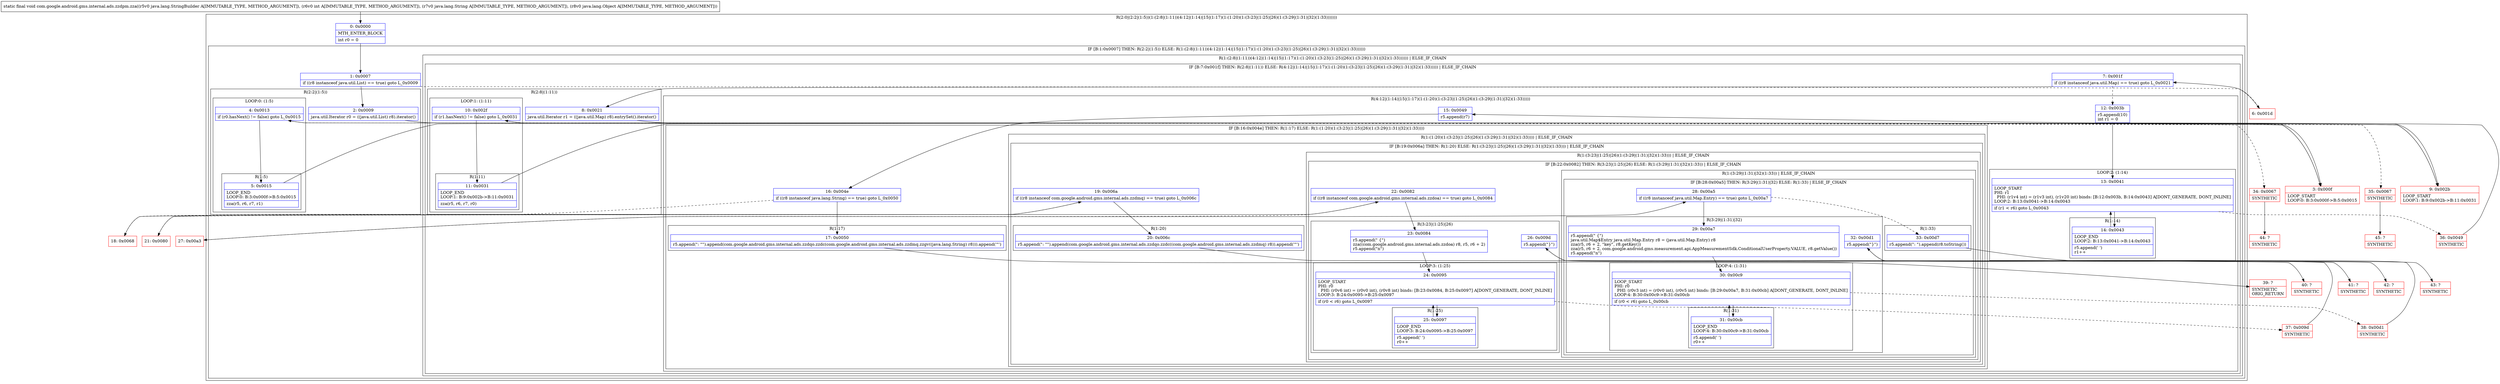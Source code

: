 digraph "CFG forcom.google.android.gms.internal.ads.zzdpm.zza(Ljava\/lang\/StringBuilder;ILjava\/lang\/String;Ljava\/lang\/Object;)V" {
subgraph cluster_Region_1016137182 {
label = "R(2:0|(2:2|(1:5))(1:(2:8|(1:11))(4:12|(1:14)|15|(1:17)(1:(1:20)(1:(3:23|(1:25)|26)(1:(3:29|(1:31)|32)(1:33)))))))";
node [shape=record,color=blue];
Node_0 [shape=record,label="{0\:\ 0x0000|MTH_ENTER_BLOCK\l|int r0 = 0\l}"];
subgraph cluster_IfRegion_868156299 {
label = "IF [B:1:0x0007] THEN: R(2:2|(1:5)) ELSE: R(1:(2:8|(1:11))(4:12|(1:14)|15|(1:17)(1:(1:20)(1:(3:23|(1:25)|26)(1:(3:29|(1:31)|32)(1:33))))))";
node [shape=record,color=blue];
Node_1 [shape=record,label="{1\:\ 0x0007|if ((r8 instanceof java.util.List) == true) goto L_0x0009\l}"];
subgraph cluster_Region_73472328 {
label = "R(2:2|(1:5))";
node [shape=record,color=blue];
Node_2 [shape=record,label="{2\:\ 0x0009|java.util.Iterator r0 = ((java.util.List) r8).iterator()\l}"];
subgraph cluster_LoopRegion_603369545 {
label = "LOOP:0: (1:5)";
node [shape=record,color=blue];
Node_4 [shape=record,label="{4\:\ 0x0013|if (r0.hasNext() != false) goto L_0x0015\l}"];
subgraph cluster_Region_226461368 {
label = "R(1:5)";
node [shape=record,color=blue];
Node_5 [shape=record,label="{5\:\ 0x0015|LOOP_END\lLOOP:0: B:3:0x000f\-\>B:5:0x0015\l|zza(r5, r6, r7, r1)\l}"];
}
}
}
subgraph cluster_Region_1175941063 {
label = "R(1:(2:8|(1:11))(4:12|(1:14)|15|(1:17)(1:(1:20)(1:(3:23|(1:25)|26)(1:(3:29|(1:31)|32)(1:33)))))) | ELSE_IF_CHAIN\l";
node [shape=record,color=blue];
subgraph cluster_IfRegion_1253086484 {
label = "IF [B:7:0x001f] THEN: R(2:8|(1:11)) ELSE: R(4:12|(1:14)|15|(1:17)(1:(1:20)(1:(3:23|(1:25)|26)(1:(3:29|(1:31)|32)(1:33))))) | ELSE_IF_CHAIN\l";
node [shape=record,color=blue];
Node_7 [shape=record,label="{7\:\ 0x001f|if ((r8 instanceof java.util.Map) == true) goto L_0x0021\l}"];
subgraph cluster_Region_1548882163 {
label = "R(2:8|(1:11))";
node [shape=record,color=blue];
Node_8 [shape=record,label="{8\:\ 0x0021|java.util.Iterator r1 = ((java.util.Map) r8).entrySet().iterator()\l}"];
subgraph cluster_LoopRegion_761857927 {
label = "LOOP:1: (1:11)";
node [shape=record,color=blue];
Node_10 [shape=record,label="{10\:\ 0x002f|if (r1.hasNext() != false) goto L_0x0031\l}"];
subgraph cluster_Region_1358769338 {
label = "R(1:11)";
node [shape=record,color=blue];
Node_11 [shape=record,label="{11\:\ 0x0031|LOOP_END\lLOOP:1: B:9:0x002b\-\>B:11:0x0031\l|zza(r5, r6, r7, r0)\l}"];
}
}
}
subgraph cluster_Region_1003104 {
label = "R(4:12|(1:14)|15|(1:17)(1:(1:20)(1:(3:23|(1:25)|26)(1:(3:29|(1:31)|32)(1:33)))))";
node [shape=record,color=blue];
Node_12 [shape=record,label="{12\:\ 0x003b|r5.append(10)\lint r1 = 0\l}"];
subgraph cluster_LoopRegion_1108045935 {
label = "LOOP:2: (1:14)";
node [shape=record,color=blue];
Node_13 [shape=record,label="{13\:\ 0x0041|LOOP_START\lPHI: r1 \l  PHI: (r1v4 int) = (r1v3 int), (r1v20 int) binds: [B:12:0x003b, B:14:0x0043] A[DONT_GENERATE, DONT_INLINE]\lLOOP:2: B:13:0x0041\-\>B:14:0x0043\l|if (r1 \< r6) goto L_0x0043\l}"];
subgraph cluster_Region_1820897542 {
label = "R(1:14)";
node [shape=record,color=blue];
Node_14 [shape=record,label="{14\:\ 0x0043|LOOP_END\lLOOP:2: B:13:0x0041\-\>B:14:0x0043\l|r5.append(' ')\lr1++\l}"];
}
}
Node_15 [shape=record,label="{15\:\ 0x0049|r5.append(r7)\l}"];
subgraph cluster_IfRegion_506137476 {
label = "IF [B:16:0x004e] THEN: R(1:17) ELSE: R(1:(1:20)(1:(3:23|(1:25)|26)(1:(3:29|(1:31)|32)(1:33))))";
node [shape=record,color=blue];
Node_16 [shape=record,label="{16\:\ 0x004e|if ((r8 instanceof java.lang.String) == true) goto L_0x0050\l}"];
subgraph cluster_Region_1387414842 {
label = "R(1:17)";
node [shape=record,color=blue];
Node_17 [shape=record,label="{17\:\ 0x0050|r5.append(\": \"\").append(com.google.android.gms.internal.ads.zzdqo.zzdc(com.google.android.gms.internal.ads.zzdmq.zzgv((java.lang.String) r8))).append('\"')\l}"];
}
subgraph cluster_Region_922891732 {
label = "R(1:(1:20)(1:(3:23|(1:25)|26)(1:(3:29|(1:31)|32)(1:33)))) | ELSE_IF_CHAIN\l";
node [shape=record,color=blue];
subgraph cluster_IfRegion_237197170 {
label = "IF [B:19:0x006a] THEN: R(1:20) ELSE: R(1:(3:23|(1:25)|26)(1:(3:29|(1:31)|32)(1:33))) | ELSE_IF_CHAIN\l";
node [shape=record,color=blue];
Node_19 [shape=record,label="{19\:\ 0x006a|if ((r8 instanceof com.google.android.gms.internal.ads.zzdmq) == true) goto L_0x006c\l}"];
subgraph cluster_Region_1217534489 {
label = "R(1:20)";
node [shape=record,color=blue];
Node_20 [shape=record,label="{20\:\ 0x006c|r5.append(\": \"\").append(com.google.android.gms.internal.ads.zzdqo.zzdc((com.google.android.gms.internal.ads.zzdmq) r8)).append('\"')\l}"];
}
subgraph cluster_Region_139009444 {
label = "R(1:(3:23|(1:25)|26)(1:(3:29|(1:31)|32)(1:33))) | ELSE_IF_CHAIN\l";
node [shape=record,color=blue];
subgraph cluster_IfRegion_784541164 {
label = "IF [B:22:0x0082] THEN: R(3:23|(1:25)|26) ELSE: R(1:(3:29|(1:31)|32)(1:33)) | ELSE_IF_CHAIN\l";
node [shape=record,color=blue];
Node_22 [shape=record,label="{22\:\ 0x0082|if ((r8 instanceof com.google.android.gms.internal.ads.zzdoa) == true) goto L_0x0084\l}"];
subgraph cluster_Region_986677121 {
label = "R(3:23|(1:25)|26)";
node [shape=record,color=blue];
Node_23 [shape=record,label="{23\:\ 0x0084|r5.append(\" \{\")\lzza((com.google.android.gms.internal.ads.zzdoa) r8, r5, r6 + 2)\lr5.append(\"n\")\l}"];
subgraph cluster_LoopRegion_1644446902 {
label = "LOOP:3: (1:25)";
node [shape=record,color=blue];
Node_24 [shape=record,label="{24\:\ 0x0095|LOOP_START\lPHI: r0 \l  PHI: (r0v6 int) = (r0v0 int), (r0v8 int) binds: [B:23:0x0084, B:25:0x0097] A[DONT_GENERATE, DONT_INLINE]\lLOOP:3: B:24:0x0095\-\>B:25:0x0097\l|if (r0 \< r6) goto L_0x0097\l}"];
subgraph cluster_Region_1275189478 {
label = "R(1:25)";
node [shape=record,color=blue];
Node_25 [shape=record,label="{25\:\ 0x0097|LOOP_END\lLOOP:3: B:24:0x0095\-\>B:25:0x0097\l|r5.append(' ')\lr0++\l}"];
}
}
Node_26 [shape=record,label="{26\:\ 0x009d|r5.append(\"\}\")\l}"];
}
subgraph cluster_Region_1649801235 {
label = "R(1:(3:29|(1:31)|32)(1:33)) | ELSE_IF_CHAIN\l";
node [shape=record,color=blue];
subgraph cluster_IfRegion_582053312 {
label = "IF [B:28:0x00a5] THEN: R(3:29|(1:31)|32) ELSE: R(1:33) | ELSE_IF_CHAIN\l";
node [shape=record,color=blue];
Node_28 [shape=record,label="{28\:\ 0x00a5|if ((r8 instanceof java.util.Map.Entry) == true) goto L_0x00a7\l}"];
subgraph cluster_Region_753494485 {
label = "R(3:29|(1:31)|32)";
node [shape=record,color=blue];
Node_29 [shape=record,label="{29\:\ 0x00a7|r5.append(\" \{\")\ljava.util.Map$Entry java.util.Map.Entry r8 = (java.util.Map.Entry) r8\lzza(r5, r6 + 2, \"key\", r8.getKey())\lzza(r5, r6 + 2, com.google.android.gms.measurement.api.AppMeasurementSdk.ConditionalUserProperty.VALUE, r8.getValue())\lr5.append(\"n\")\l}"];
subgraph cluster_LoopRegion_1452213324 {
label = "LOOP:4: (1:31)";
node [shape=record,color=blue];
Node_30 [shape=record,label="{30\:\ 0x00c9|LOOP_START\lPHI: r0 \l  PHI: (r0v3 int) = (r0v0 int), (r0v5 int) binds: [B:29:0x00a7, B:31:0x00cb] A[DONT_GENERATE, DONT_INLINE]\lLOOP:4: B:30:0x00c9\-\>B:31:0x00cb\l|if (r0 \< r6) goto L_0x00cb\l}"];
subgraph cluster_Region_1943152505 {
label = "R(1:31)";
node [shape=record,color=blue];
Node_31 [shape=record,label="{31\:\ 0x00cb|LOOP_END\lLOOP:4: B:30:0x00c9\-\>B:31:0x00cb\l|r5.append(' ')\lr0++\l}"];
}
}
Node_32 [shape=record,label="{32\:\ 0x00d1|r5.append(\"\}\")\l}"];
}
subgraph cluster_Region_359317567 {
label = "R(1:33)";
node [shape=record,color=blue];
Node_33 [shape=record,label="{33\:\ 0x00d7|r5.append(\": \").append(r8.toString())\l}"];
}
}
}
}
}
}
}
}
}
}
}
}
}
Node_3 [shape=record,color=red,label="{3\:\ 0x000f|LOOP_START\lLOOP:0: B:3:0x000f\-\>B:5:0x0015\l}"];
Node_6 [shape=record,color=red,label="{6\:\ 0x001d}"];
Node_9 [shape=record,color=red,label="{9\:\ 0x002b|LOOP_START\lLOOP:1: B:9:0x002b\-\>B:11:0x0031\l}"];
Node_18 [shape=record,color=red,label="{18\:\ 0x0068}"];
Node_21 [shape=record,color=red,label="{21\:\ 0x0080}"];
Node_27 [shape=record,color=red,label="{27\:\ 0x00a3}"];
Node_34 [shape=record,color=red,label="{34\:\ 0x0067|SYNTHETIC\l}"];
Node_35 [shape=record,color=red,label="{35\:\ 0x0067|SYNTHETIC\l}"];
Node_36 [shape=record,color=red,label="{36\:\ 0x0049|SYNTHETIC\l}"];
Node_37 [shape=record,color=red,label="{37\:\ 0x009d|SYNTHETIC\l}"];
Node_38 [shape=record,color=red,label="{38\:\ 0x00d1|SYNTHETIC\l}"];
Node_39 [shape=record,color=red,label="{39\:\ ?|SYNTHETIC\lORIG_RETURN\l}"];
Node_40 [shape=record,color=red,label="{40\:\ ?|SYNTHETIC\l}"];
Node_41 [shape=record,color=red,label="{41\:\ ?|SYNTHETIC\l}"];
Node_42 [shape=record,color=red,label="{42\:\ ?|SYNTHETIC\l}"];
Node_43 [shape=record,color=red,label="{43\:\ ?|SYNTHETIC\l}"];
Node_44 [shape=record,color=red,label="{44\:\ ?|SYNTHETIC\l}"];
Node_45 [shape=record,color=red,label="{45\:\ ?|SYNTHETIC\l}"];
MethodNode[shape=record,label="{static final void com.google.android.gms.internal.ads.zzdpm.zza((r5v0 java.lang.StringBuilder A[IMMUTABLE_TYPE, METHOD_ARGUMENT]), (r6v0 int A[IMMUTABLE_TYPE, METHOD_ARGUMENT]), (r7v0 java.lang.String A[IMMUTABLE_TYPE, METHOD_ARGUMENT]), (r8v0 java.lang.Object A[IMMUTABLE_TYPE, METHOD_ARGUMENT])) }"];
MethodNode -> Node_0;
Node_0 -> Node_1;
Node_1 -> Node_2;
Node_1 -> Node_6[style=dashed];
Node_2 -> Node_3;
Node_4 -> Node_5;
Node_4 -> Node_34[style=dashed];
Node_5 -> Node_3;
Node_7 -> Node_8;
Node_7 -> Node_12[style=dashed];
Node_8 -> Node_9;
Node_10 -> Node_11;
Node_10 -> Node_35[style=dashed];
Node_11 -> Node_9;
Node_12 -> Node_13;
Node_13 -> Node_14;
Node_13 -> Node_36[style=dashed];
Node_14 -> Node_13;
Node_15 -> Node_16;
Node_16 -> Node_17;
Node_16 -> Node_18[style=dashed];
Node_17 -> Node_39;
Node_19 -> Node_20;
Node_19 -> Node_21[style=dashed];
Node_20 -> Node_40;
Node_22 -> Node_23;
Node_22 -> Node_27[style=dashed];
Node_23 -> Node_24;
Node_24 -> Node_25;
Node_24 -> Node_37[style=dashed];
Node_25 -> Node_24;
Node_26 -> Node_41;
Node_28 -> Node_29;
Node_28 -> Node_33[style=dashed];
Node_29 -> Node_30;
Node_30 -> Node_31;
Node_30 -> Node_38[style=dashed];
Node_31 -> Node_30;
Node_32 -> Node_42;
Node_33 -> Node_43;
Node_3 -> Node_4;
Node_6 -> Node_7;
Node_9 -> Node_10;
Node_18 -> Node_19;
Node_21 -> Node_22;
Node_27 -> Node_28;
Node_34 -> Node_44;
Node_35 -> Node_45;
Node_36 -> Node_15;
Node_37 -> Node_26;
Node_38 -> Node_32;
}

